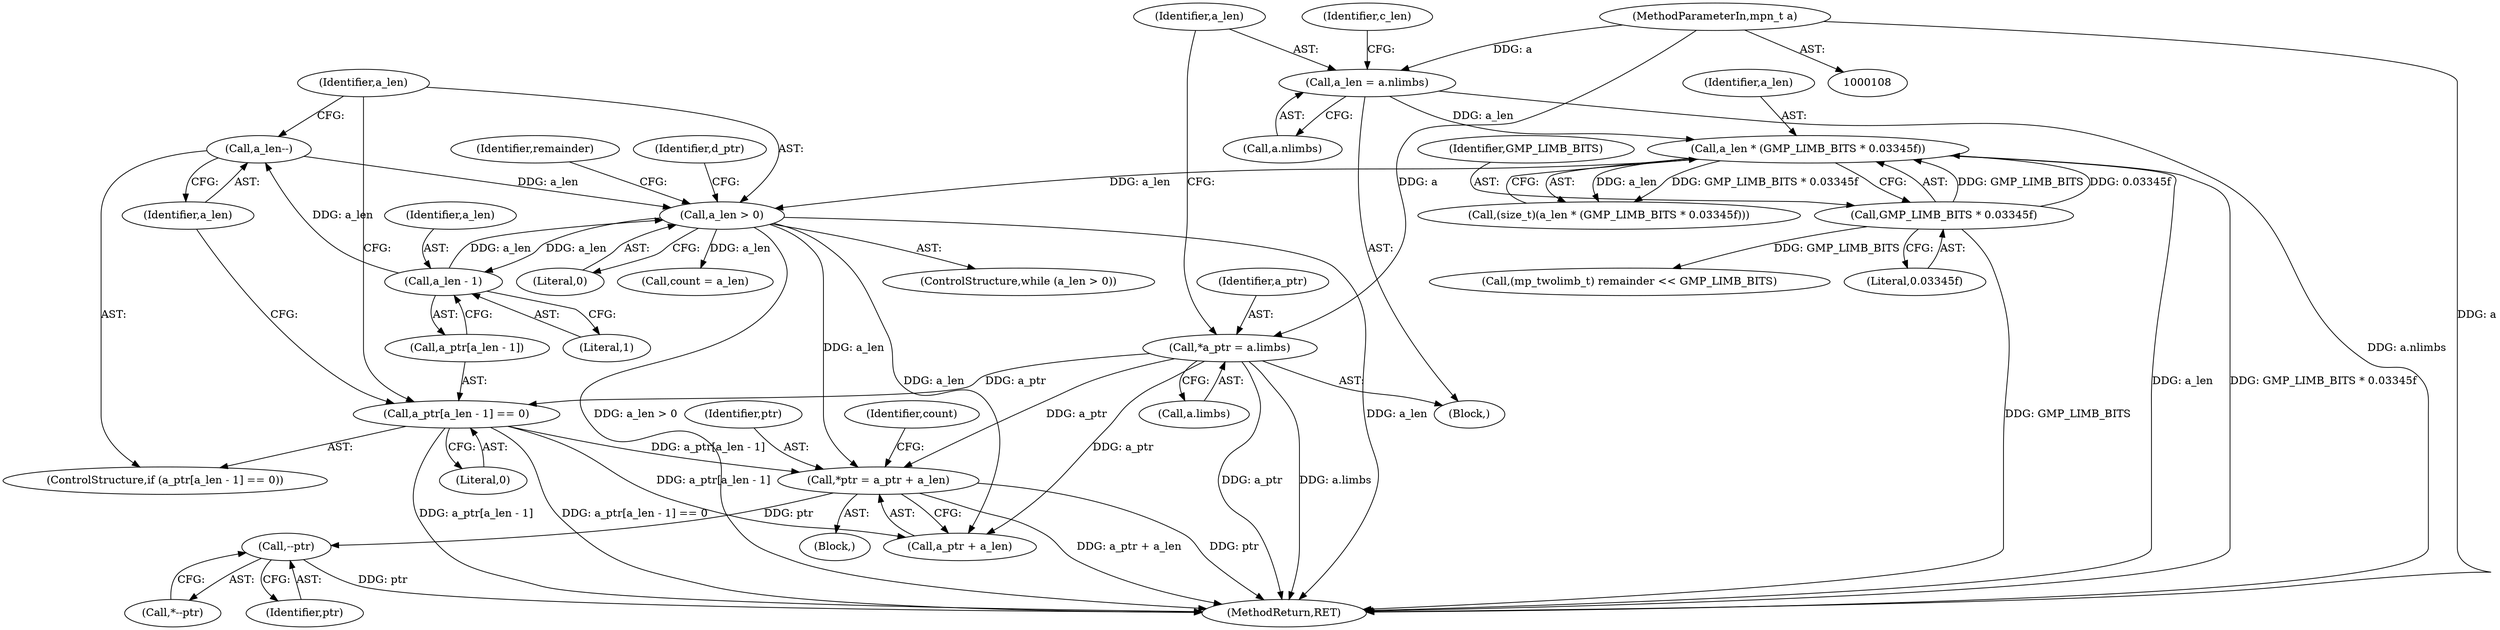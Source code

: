 digraph "0_gnulib_278b4175c9d7dd47c1a3071554aac02add3b3c35@pointer" {
"1000205" [label="(Call,--ptr)"];
"1000179" [label="(Call,*ptr = a_ptr + a_len)"];
"1000113" [label="(Call,*a_ptr = a.limbs)"];
"1000109" [label="(MethodParameterIn,mpn_t a)"];
"1000243" [label="(Call,a_ptr[a_len - 1] == 0)"];
"1000170" [label="(Call,a_len > 0)"];
"1000250" [label="(Call,a_len--)"];
"1000246" [label="(Call,a_len - 1)"];
"1000132" [label="(Call,a_len * (GMP_LIMB_BITS * 0.03345f))"];
"1000119" [label="(Call,a_len = a.nlimbs)"];
"1000134" [label="(Call,GMP_LIMB_BITS * 0.03345f)"];
"1000205" [label="(Call,--ptr)"];
"1000135" [label="(Identifier,GMP_LIMB_BITS)"];
"1000246" [label="(Call,a_len - 1)"];
"1000280" [label="(MethodReturn,RET)"];
"1000176" [label="(Identifier,remainder)"];
"1000119" [label="(Call,a_len = a.nlimbs)"];
"1000249" [label="(Literal,0)"];
"1000109" [label="(MethodParameterIn,mpn_t a)"];
"1000169" [label="(ControlStructure,while (a_len > 0))"];
"1000179" [label="(Call,*ptr = a_ptr + a_len)"];
"1000113" [label="(Call,*a_ptr = a.limbs)"];
"1000120" [label="(Identifier,a_len)"];
"1000170" [label="(Call,a_len > 0)"];
"1000206" [label="(Identifier,ptr)"];
"1000171" [label="(Identifier,a_len)"];
"1000187" [label="(Identifier,count)"];
"1000181" [label="(Call,a_ptr + a_len)"];
"1000180" [label="(Identifier,ptr)"];
"1000244" [label="(Call,a_ptr[a_len - 1])"];
"1000186" [label="(Call,count = a_len)"];
"1000243" [label="(Call,a_ptr[a_len - 1] == 0)"];
"1000204" [label="(Call,*--ptr)"];
"1000242" [label="(ControlStructure,if (a_ptr[a_len - 1] == 0))"];
"1000250" [label="(Call,a_len--)"];
"1000248" [label="(Literal,1)"];
"1000173" [label="(Block,)"];
"1000132" [label="(Call,a_len * (GMP_LIMB_BITS * 0.03345f))"];
"1000115" [label="(Call,a.limbs)"];
"1000199" [label="(Call,(mp_twolimb_t) remainder << GMP_LIMB_BITS)"];
"1000255" [label="(Identifier,d_ptr)"];
"1000121" [label="(Call,a.nlimbs)"];
"1000114" [label="(Identifier,a_ptr)"];
"1000247" [label="(Identifier,a_len)"];
"1000133" [label="(Identifier,a_len)"];
"1000130" [label="(Call,(size_t)(a_len * (GMP_LIMB_BITS * 0.03345f)))"];
"1000136" [label="(Literal,0.03345f)"];
"1000126" [label="(Identifier,c_len)"];
"1000134" [label="(Call,GMP_LIMB_BITS * 0.03345f)"];
"1000251" [label="(Identifier,a_len)"];
"1000111" [label="(Block,)"];
"1000172" [label="(Literal,0)"];
"1000205" -> "1000204"  [label="AST: "];
"1000205" -> "1000206"  [label="CFG: "];
"1000206" -> "1000205"  [label="AST: "];
"1000204" -> "1000205"  [label="CFG: "];
"1000205" -> "1000280"  [label="DDG: ptr"];
"1000179" -> "1000205"  [label="DDG: ptr"];
"1000179" -> "1000173"  [label="AST: "];
"1000179" -> "1000181"  [label="CFG: "];
"1000180" -> "1000179"  [label="AST: "];
"1000181" -> "1000179"  [label="AST: "];
"1000187" -> "1000179"  [label="CFG: "];
"1000179" -> "1000280"  [label="DDG: a_ptr + a_len"];
"1000179" -> "1000280"  [label="DDG: ptr"];
"1000113" -> "1000179"  [label="DDG: a_ptr"];
"1000243" -> "1000179"  [label="DDG: a_ptr[a_len - 1]"];
"1000170" -> "1000179"  [label="DDG: a_len"];
"1000113" -> "1000111"  [label="AST: "];
"1000113" -> "1000115"  [label="CFG: "];
"1000114" -> "1000113"  [label="AST: "];
"1000115" -> "1000113"  [label="AST: "];
"1000120" -> "1000113"  [label="CFG: "];
"1000113" -> "1000280"  [label="DDG: a_ptr"];
"1000113" -> "1000280"  [label="DDG: a.limbs"];
"1000109" -> "1000113"  [label="DDG: a"];
"1000113" -> "1000181"  [label="DDG: a_ptr"];
"1000113" -> "1000243"  [label="DDG: a_ptr"];
"1000109" -> "1000108"  [label="AST: "];
"1000109" -> "1000280"  [label="DDG: a"];
"1000109" -> "1000119"  [label="DDG: a"];
"1000243" -> "1000242"  [label="AST: "];
"1000243" -> "1000249"  [label="CFG: "];
"1000244" -> "1000243"  [label="AST: "];
"1000249" -> "1000243"  [label="AST: "];
"1000171" -> "1000243"  [label="CFG: "];
"1000251" -> "1000243"  [label="CFG: "];
"1000243" -> "1000280"  [label="DDG: a_ptr[a_len - 1]"];
"1000243" -> "1000280"  [label="DDG: a_ptr[a_len - 1] == 0"];
"1000243" -> "1000181"  [label="DDG: a_ptr[a_len - 1]"];
"1000170" -> "1000169"  [label="AST: "];
"1000170" -> "1000172"  [label="CFG: "];
"1000171" -> "1000170"  [label="AST: "];
"1000172" -> "1000170"  [label="AST: "];
"1000176" -> "1000170"  [label="CFG: "];
"1000255" -> "1000170"  [label="CFG: "];
"1000170" -> "1000280"  [label="DDG: a_len"];
"1000170" -> "1000280"  [label="DDG: a_len > 0"];
"1000250" -> "1000170"  [label="DDG: a_len"];
"1000132" -> "1000170"  [label="DDG: a_len"];
"1000246" -> "1000170"  [label="DDG: a_len"];
"1000170" -> "1000181"  [label="DDG: a_len"];
"1000170" -> "1000186"  [label="DDG: a_len"];
"1000170" -> "1000246"  [label="DDG: a_len"];
"1000250" -> "1000242"  [label="AST: "];
"1000250" -> "1000251"  [label="CFG: "];
"1000251" -> "1000250"  [label="AST: "];
"1000171" -> "1000250"  [label="CFG: "];
"1000246" -> "1000250"  [label="DDG: a_len"];
"1000246" -> "1000244"  [label="AST: "];
"1000246" -> "1000248"  [label="CFG: "];
"1000247" -> "1000246"  [label="AST: "];
"1000248" -> "1000246"  [label="AST: "];
"1000244" -> "1000246"  [label="CFG: "];
"1000132" -> "1000130"  [label="AST: "];
"1000132" -> "1000134"  [label="CFG: "];
"1000133" -> "1000132"  [label="AST: "];
"1000134" -> "1000132"  [label="AST: "];
"1000130" -> "1000132"  [label="CFG: "];
"1000132" -> "1000280"  [label="DDG: a_len"];
"1000132" -> "1000280"  [label="DDG: GMP_LIMB_BITS * 0.03345f"];
"1000132" -> "1000130"  [label="DDG: a_len"];
"1000132" -> "1000130"  [label="DDG: GMP_LIMB_BITS * 0.03345f"];
"1000119" -> "1000132"  [label="DDG: a_len"];
"1000134" -> "1000132"  [label="DDG: GMP_LIMB_BITS"];
"1000134" -> "1000132"  [label="DDG: 0.03345f"];
"1000119" -> "1000111"  [label="AST: "];
"1000119" -> "1000121"  [label="CFG: "];
"1000120" -> "1000119"  [label="AST: "];
"1000121" -> "1000119"  [label="AST: "];
"1000126" -> "1000119"  [label="CFG: "];
"1000119" -> "1000280"  [label="DDG: a.nlimbs"];
"1000134" -> "1000136"  [label="CFG: "];
"1000135" -> "1000134"  [label="AST: "];
"1000136" -> "1000134"  [label="AST: "];
"1000134" -> "1000280"  [label="DDG: GMP_LIMB_BITS"];
"1000134" -> "1000199"  [label="DDG: GMP_LIMB_BITS"];
}
